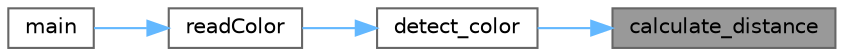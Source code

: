 digraph "calculate_distance"
{
 // LATEX_PDF_SIZE
  bgcolor="transparent";
  edge [fontname=Helvetica,fontsize=10,labelfontname=Helvetica,labelfontsize=10];
  node [fontname=Helvetica,fontsize=10,shape=box,height=0.2,width=0.4];
  rankdir="RL";
  Node1 [id="Node000001",label="calculate_distance",height=0.2,width=0.4,color="gray40", fillcolor="grey60", style="filled", fontcolor="black",tooltip="Compute Euclidean distance between two RGB vectors."];
  Node1 -> Node2 [id="edge4_Node000001_Node000002",dir="back",color="steelblue1",style="solid",tooltip=" "];
  Node2 [id="Node000002",label="detect_color",height=0.2,width=0.4,color="grey40", fillcolor="white", style="filled",URL="$_v_e_m_l3328_8c.html#a719575f5040d8125173aae2c42138fc7",tooltip="Detect color name from normalized RGB triple."];
  Node2 -> Node3 [id="edge5_Node000002_Node000003",dir="back",color="steelblue1",style="solid",tooltip=" "];
  Node3 [id="Node000003",label="readColor",height=0.2,width=0.4,color="grey40", fillcolor="white", style="filled",URL="$_v_e_m_l3328_8c.html#a140a3698efffb3d00c4643d18d2af932",tooltip="Read averaged normalized color values and detect color name."];
  Node3 -> Node4 [id="edge6_Node000003_Node000004",dir="back",color="steelblue1",style="solid",tooltip=" "];
  Node4 [id="Node000004",label="main",height=0.2,width=0.4,color="grey40", fillcolor="white", style="filled",URL="$main_8c.html#a840291bc02cba5474a4cb46a9b9566fe",tooltip="Main application function."];
}

